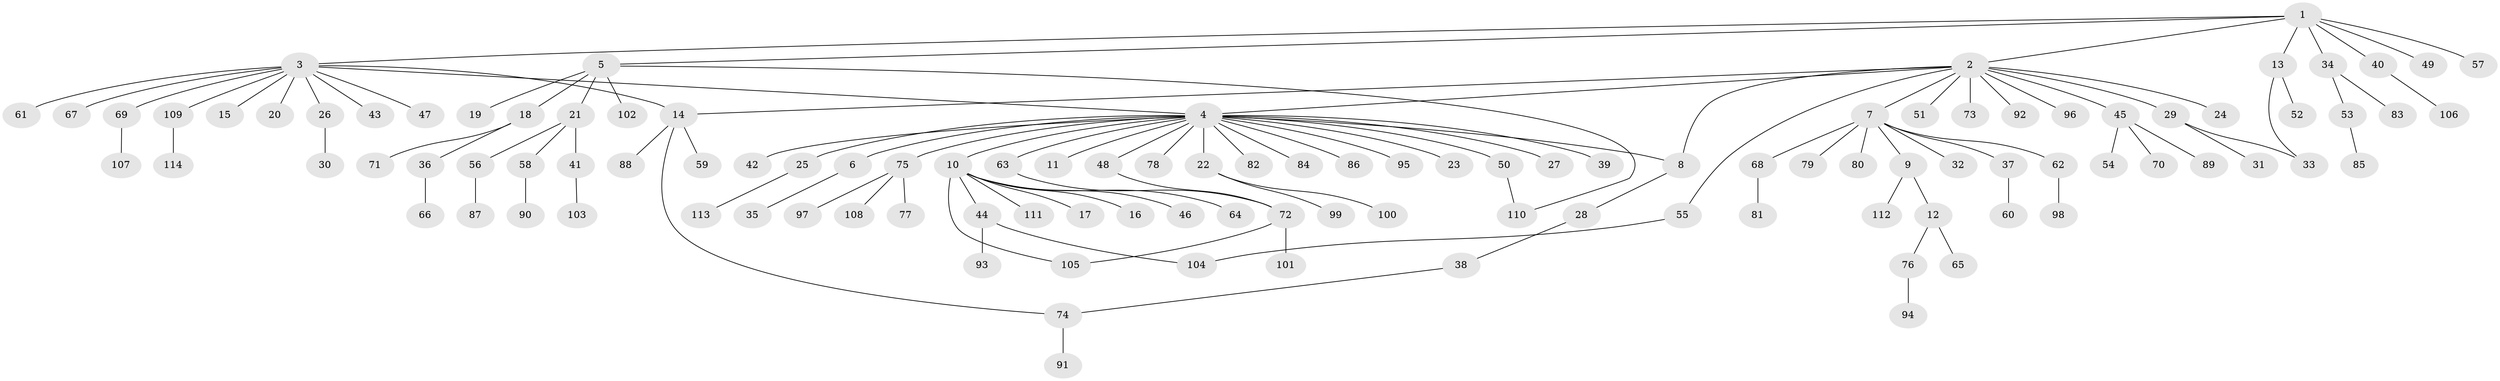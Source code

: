 // Generated by graph-tools (version 1.1) at 2025/25/03/09/25 03:25:58]
// undirected, 114 vertices, 122 edges
graph export_dot {
graph [start="1"]
  node [color=gray90,style=filled];
  1;
  2;
  3;
  4;
  5;
  6;
  7;
  8;
  9;
  10;
  11;
  12;
  13;
  14;
  15;
  16;
  17;
  18;
  19;
  20;
  21;
  22;
  23;
  24;
  25;
  26;
  27;
  28;
  29;
  30;
  31;
  32;
  33;
  34;
  35;
  36;
  37;
  38;
  39;
  40;
  41;
  42;
  43;
  44;
  45;
  46;
  47;
  48;
  49;
  50;
  51;
  52;
  53;
  54;
  55;
  56;
  57;
  58;
  59;
  60;
  61;
  62;
  63;
  64;
  65;
  66;
  67;
  68;
  69;
  70;
  71;
  72;
  73;
  74;
  75;
  76;
  77;
  78;
  79;
  80;
  81;
  82;
  83;
  84;
  85;
  86;
  87;
  88;
  89;
  90;
  91;
  92;
  93;
  94;
  95;
  96;
  97;
  98;
  99;
  100;
  101;
  102;
  103;
  104;
  105;
  106;
  107;
  108;
  109;
  110;
  111;
  112;
  113;
  114;
  1 -- 2;
  1 -- 3;
  1 -- 5;
  1 -- 13;
  1 -- 34;
  1 -- 40;
  1 -- 49;
  1 -- 57;
  2 -- 4;
  2 -- 7;
  2 -- 8;
  2 -- 14;
  2 -- 24;
  2 -- 29;
  2 -- 45;
  2 -- 51;
  2 -- 55;
  2 -- 73;
  2 -- 92;
  2 -- 96;
  3 -- 4;
  3 -- 14;
  3 -- 15;
  3 -- 20;
  3 -- 26;
  3 -- 43;
  3 -- 47;
  3 -- 61;
  3 -- 67;
  3 -- 69;
  3 -- 109;
  4 -- 6;
  4 -- 8;
  4 -- 10;
  4 -- 11;
  4 -- 22;
  4 -- 23;
  4 -- 25;
  4 -- 27;
  4 -- 39;
  4 -- 42;
  4 -- 48;
  4 -- 50;
  4 -- 63;
  4 -- 75;
  4 -- 78;
  4 -- 82;
  4 -- 84;
  4 -- 86;
  4 -- 95;
  5 -- 18;
  5 -- 19;
  5 -- 21;
  5 -- 102;
  5 -- 110;
  6 -- 35;
  7 -- 9;
  7 -- 32;
  7 -- 37;
  7 -- 62;
  7 -- 68;
  7 -- 79;
  7 -- 80;
  8 -- 28;
  9 -- 12;
  9 -- 112;
  10 -- 16;
  10 -- 17;
  10 -- 44;
  10 -- 46;
  10 -- 64;
  10 -- 105;
  10 -- 111;
  12 -- 65;
  12 -- 76;
  13 -- 33;
  13 -- 52;
  14 -- 59;
  14 -- 74;
  14 -- 88;
  18 -- 36;
  18 -- 71;
  21 -- 41;
  21 -- 56;
  21 -- 58;
  22 -- 99;
  22 -- 100;
  25 -- 113;
  26 -- 30;
  28 -- 38;
  29 -- 31;
  29 -- 33;
  34 -- 53;
  34 -- 83;
  36 -- 66;
  37 -- 60;
  38 -- 74;
  40 -- 106;
  41 -- 103;
  44 -- 93;
  44 -- 104;
  45 -- 54;
  45 -- 70;
  45 -- 89;
  48 -- 72;
  50 -- 110;
  53 -- 85;
  55 -- 104;
  56 -- 87;
  58 -- 90;
  62 -- 98;
  63 -- 72;
  68 -- 81;
  69 -- 107;
  72 -- 101;
  72 -- 105;
  74 -- 91;
  75 -- 77;
  75 -- 97;
  75 -- 108;
  76 -- 94;
  109 -- 114;
}

